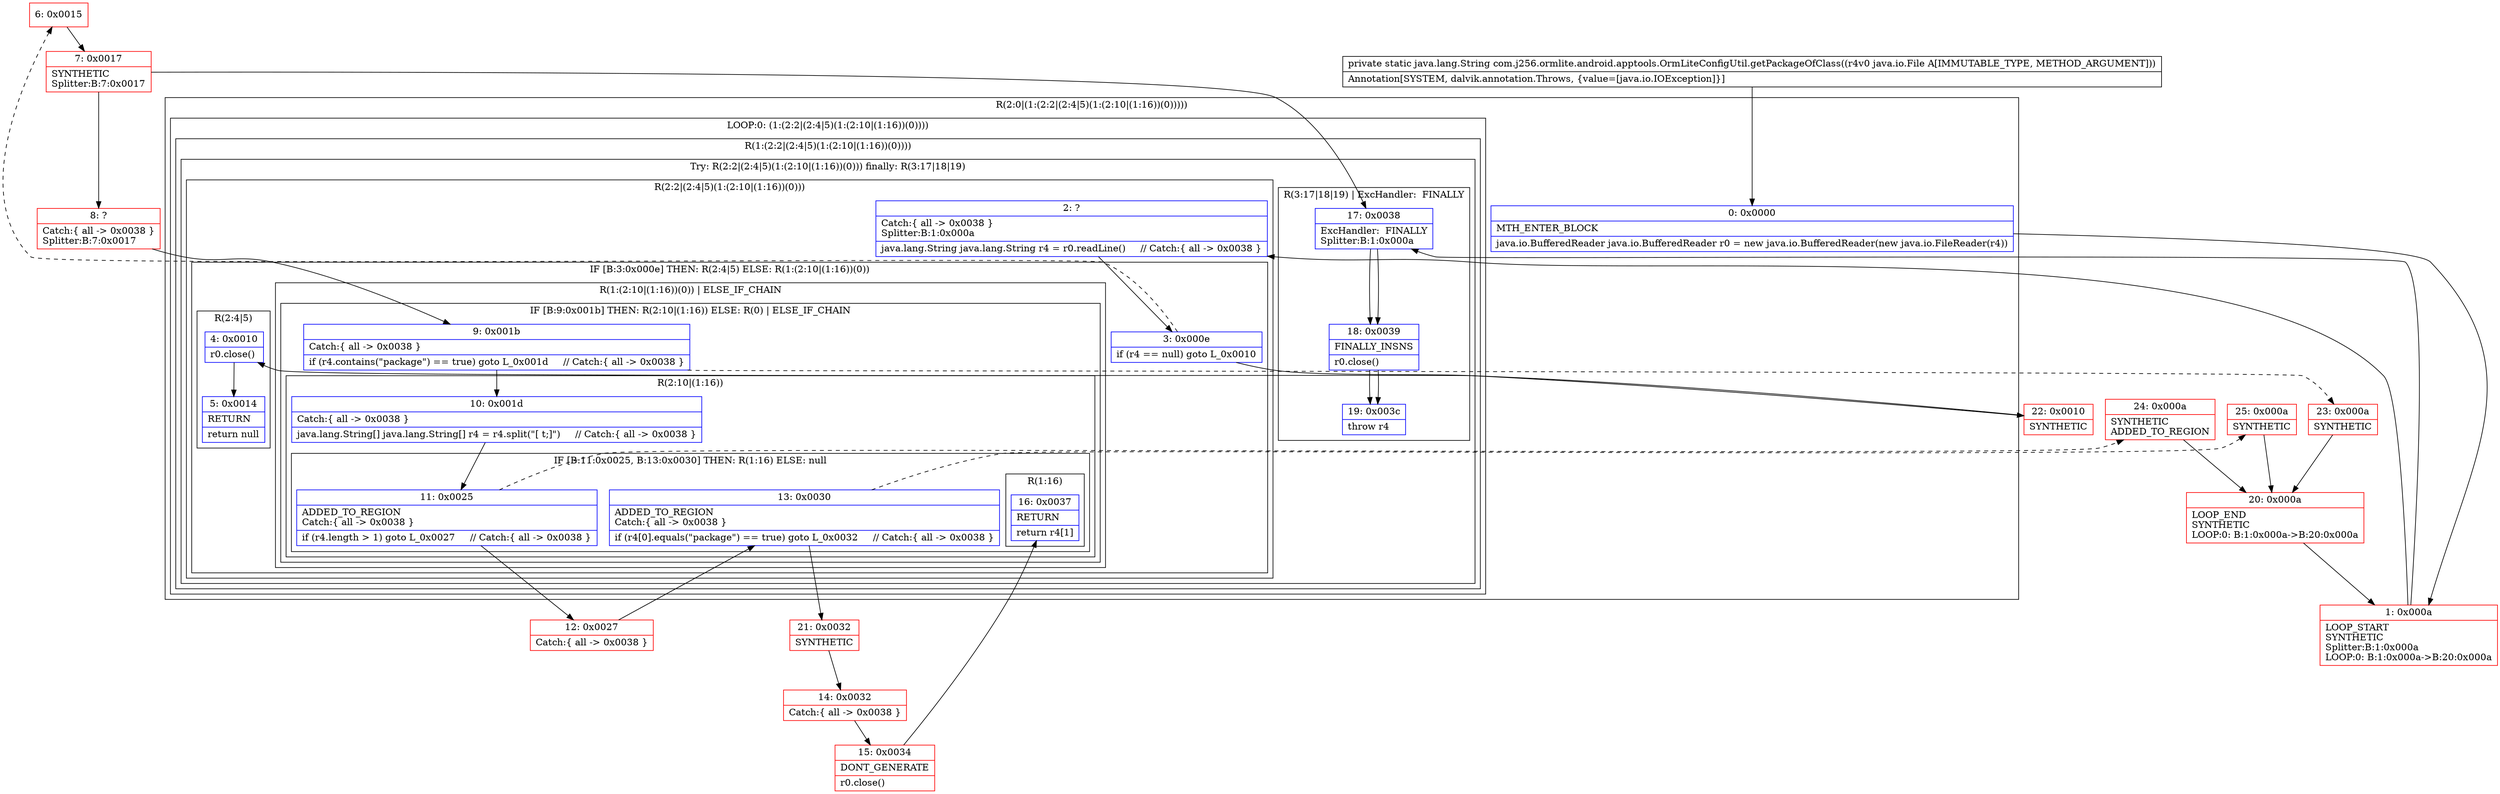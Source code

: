 digraph "CFG forcom.j256.ormlite.android.apptools.OrmLiteConfigUtil.getPackageOfClass(Ljava\/io\/File;)Ljava\/lang\/String;" {
subgraph cluster_Region_362657353 {
label = "R(2:0|(1:(2:2|(2:4|5)(1:(2:10|(1:16))(0)))))";
node [shape=record,color=blue];
Node_0 [shape=record,label="{0\:\ 0x0000|MTH_ENTER_BLOCK\l|java.io.BufferedReader java.io.BufferedReader r0 = new java.io.BufferedReader(new java.io.FileReader(r4))\l}"];
subgraph cluster_LoopRegion_1909419904 {
label = "LOOP:0: (1:(2:2|(2:4|5)(1:(2:10|(1:16))(0))))";
node [shape=record,color=blue];
subgraph cluster_Region_1326075954 {
label = "R(1:(2:2|(2:4|5)(1:(2:10|(1:16))(0))))";
node [shape=record,color=blue];
subgraph cluster_TryCatchRegion_1420164206 {
label = "Try: R(2:2|(2:4|5)(1:(2:10|(1:16))(0))) finally: R(3:17|18|19)";
node [shape=record,color=blue];
subgraph cluster_Region_1158364223 {
label = "R(2:2|(2:4|5)(1:(2:10|(1:16))(0)))";
node [shape=record,color=blue];
Node_2 [shape=record,label="{2\:\ ?|Catch:\{ all \-\> 0x0038 \}\lSplitter:B:1:0x000a\l|java.lang.String java.lang.String r4 = r0.readLine()     \/\/ Catch:\{ all \-\> 0x0038 \}\l}"];
subgraph cluster_IfRegion_296050708 {
label = "IF [B:3:0x000e] THEN: R(2:4|5) ELSE: R(1:(2:10|(1:16))(0))";
node [shape=record,color=blue];
Node_3 [shape=record,label="{3\:\ 0x000e|if (r4 == null) goto L_0x0010\l}"];
subgraph cluster_Region_997347442 {
label = "R(2:4|5)";
node [shape=record,color=blue];
Node_4 [shape=record,label="{4\:\ 0x0010|r0.close()\l}"];
Node_5 [shape=record,label="{5\:\ 0x0014|RETURN\l|return null\l}"];
}
subgraph cluster_Region_269436340 {
label = "R(1:(2:10|(1:16))(0)) | ELSE_IF_CHAIN\l";
node [shape=record,color=blue];
subgraph cluster_IfRegion_223562971 {
label = "IF [B:9:0x001b] THEN: R(2:10|(1:16)) ELSE: R(0) | ELSE_IF_CHAIN\l";
node [shape=record,color=blue];
Node_9 [shape=record,label="{9\:\ 0x001b|Catch:\{ all \-\> 0x0038 \}\l|if (r4.contains(\"package\") == true) goto L_0x001d     \/\/ Catch:\{ all \-\> 0x0038 \}\l}"];
subgraph cluster_Region_604732611 {
label = "R(2:10|(1:16))";
node [shape=record,color=blue];
Node_10 [shape=record,label="{10\:\ 0x001d|Catch:\{ all \-\> 0x0038 \}\l|java.lang.String[] java.lang.String[] r4 = r4.split(\"[ t;]\")     \/\/ Catch:\{ all \-\> 0x0038 \}\l}"];
subgraph cluster_IfRegion_1491151499 {
label = "IF [B:11:0x0025, B:13:0x0030] THEN: R(1:16) ELSE: null";
node [shape=record,color=blue];
Node_11 [shape=record,label="{11\:\ 0x0025|ADDED_TO_REGION\lCatch:\{ all \-\> 0x0038 \}\l|if (r4.length \> 1) goto L_0x0027     \/\/ Catch:\{ all \-\> 0x0038 \}\l}"];
Node_13 [shape=record,label="{13\:\ 0x0030|ADDED_TO_REGION\lCatch:\{ all \-\> 0x0038 \}\l|if (r4[0].equals(\"package\") == true) goto L_0x0032     \/\/ Catch:\{ all \-\> 0x0038 \}\l}"];
subgraph cluster_Region_1652442179 {
label = "R(1:16)";
node [shape=record,color=blue];
Node_16 [shape=record,label="{16\:\ 0x0037|RETURN\l|return r4[1]\l}"];
}
}
}
subgraph cluster_Region_439786330 {
label = "R(0)";
node [shape=record,color=blue];
}
}
}
}
}
subgraph cluster_Region_1777515677 {
label = "R(3:17|18|19) | ExcHandler:  FINALLY\l";
node [shape=record,color=blue];
Node_17 [shape=record,label="{17\:\ 0x0038|ExcHandler:  FINALLY\lSplitter:B:1:0x000a\l}"];
Node_18 [shape=record,label="{18\:\ 0x0039|FINALLY_INSNS\l|r0.close()\l}"];
Node_19 [shape=record,label="{19\:\ 0x003c|throw r4\l}"];
}
}
}
}
}
subgraph cluster_Region_1777515677 {
label = "R(3:17|18|19) | ExcHandler:  FINALLY\l";
node [shape=record,color=blue];
Node_17 [shape=record,label="{17\:\ 0x0038|ExcHandler:  FINALLY\lSplitter:B:1:0x000a\l}"];
Node_18 [shape=record,label="{18\:\ 0x0039|FINALLY_INSNS\l|r0.close()\l}"];
Node_19 [shape=record,label="{19\:\ 0x003c|throw r4\l}"];
}
Node_1 [shape=record,color=red,label="{1\:\ 0x000a|LOOP_START\lSYNTHETIC\lSplitter:B:1:0x000a\lLOOP:0: B:1:0x000a\-\>B:20:0x000a\l}"];
Node_6 [shape=record,color=red,label="{6\:\ 0x0015}"];
Node_7 [shape=record,color=red,label="{7\:\ 0x0017|SYNTHETIC\lSplitter:B:7:0x0017\l}"];
Node_8 [shape=record,color=red,label="{8\:\ ?|Catch:\{ all \-\> 0x0038 \}\lSplitter:B:7:0x0017\l}"];
Node_12 [shape=record,color=red,label="{12\:\ 0x0027|Catch:\{ all \-\> 0x0038 \}\l}"];
Node_14 [shape=record,color=red,label="{14\:\ 0x0032|Catch:\{ all \-\> 0x0038 \}\l}"];
Node_15 [shape=record,color=red,label="{15\:\ 0x0034|DONT_GENERATE\l|r0.close()\l}"];
Node_20 [shape=record,color=red,label="{20\:\ 0x000a|LOOP_END\lSYNTHETIC\lLOOP:0: B:1:0x000a\-\>B:20:0x000a\l}"];
Node_21 [shape=record,color=red,label="{21\:\ 0x0032|SYNTHETIC\l}"];
Node_22 [shape=record,color=red,label="{22\:\ 0x0010|SYNTHETIC\l}"];
Node_23 [shape=record,color=red,label="{23\:\ 0x000a|SYNTHETIC\l}"];
Node_24 [shape=record,color=red,label="{24\:\ 0x000a|SYNTHETIC\lADDED_TO_REGION\l}"];
Node_25 [shape=record,color=red,label="{25\:\ 0x000a|SYNTHETIC\l}"];
MethodNode[shape=record,label="{private static java.lang.String com.j256.ormlite.android.apptools.OrmLiteConfigUtil.getPackageOfClass((r4v0 java.io.File A[IMMUTABLE_TYPE, METHOD_ARGUMENT]))  | Annotation[SYSTEM, dalvik.annotation.Throws, \{value=[java.io.IOException]\}]\l}"];
MethodNode -> Node_0;
Node_0 -> Node_1;
Node_2 -> Node_3;
Node_3 -> Node_6[style=dashed];
Node_3 -> Node_22;
Node_4 -> Node_5;
Node_9 -> Node_10;
Node_9 -> Node_23[style=dashed];
Node_10 -> Node_11;
Node_11 -> Node_12;
Node_11 -> Node_24[style=dashed];
Node_13 -> Node_21;
Node_13 -> Node_25[style=dashed];
Node_17 -> Node_18;
Node_18 -> Node_19;
Node_17 -> Node_18;
Node_18 -> Node_19;
Node_1 -> Node_2;
Node_1 -> Node_17;
Node_6 -> Node_7;
Node_7 -> Node_8;
Node_7 -> Node_17;
Node_8 -> Node_9;
Node_12 -> Node_13;
Node_14 -> Node_15;
Node_15 -> Node_16;
Node_20 -> Node_1;
Node_21 -> Node_14;
Node_22 -> Node_4;
Node_23 -> Node_20;
Node_24 -> Node_20;
Node_25 -> Node_20;
}


